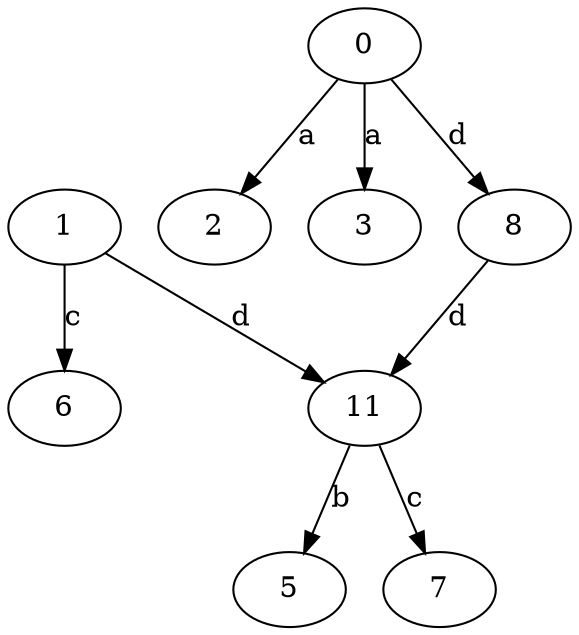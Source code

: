 strict digraph  {
1;
2;
3;
5;
0;
6;
7;
8;
11;
1 -> 6  [label=c];
1 -> 11  [label=d];
0 -> 2  [label=a];
0 -> 3  [label=a];
0 -> 8  [label=d];
8 -> 11  [label=d];
11 -> 5  [label=b];
11 -> 7  [label=c];
}
